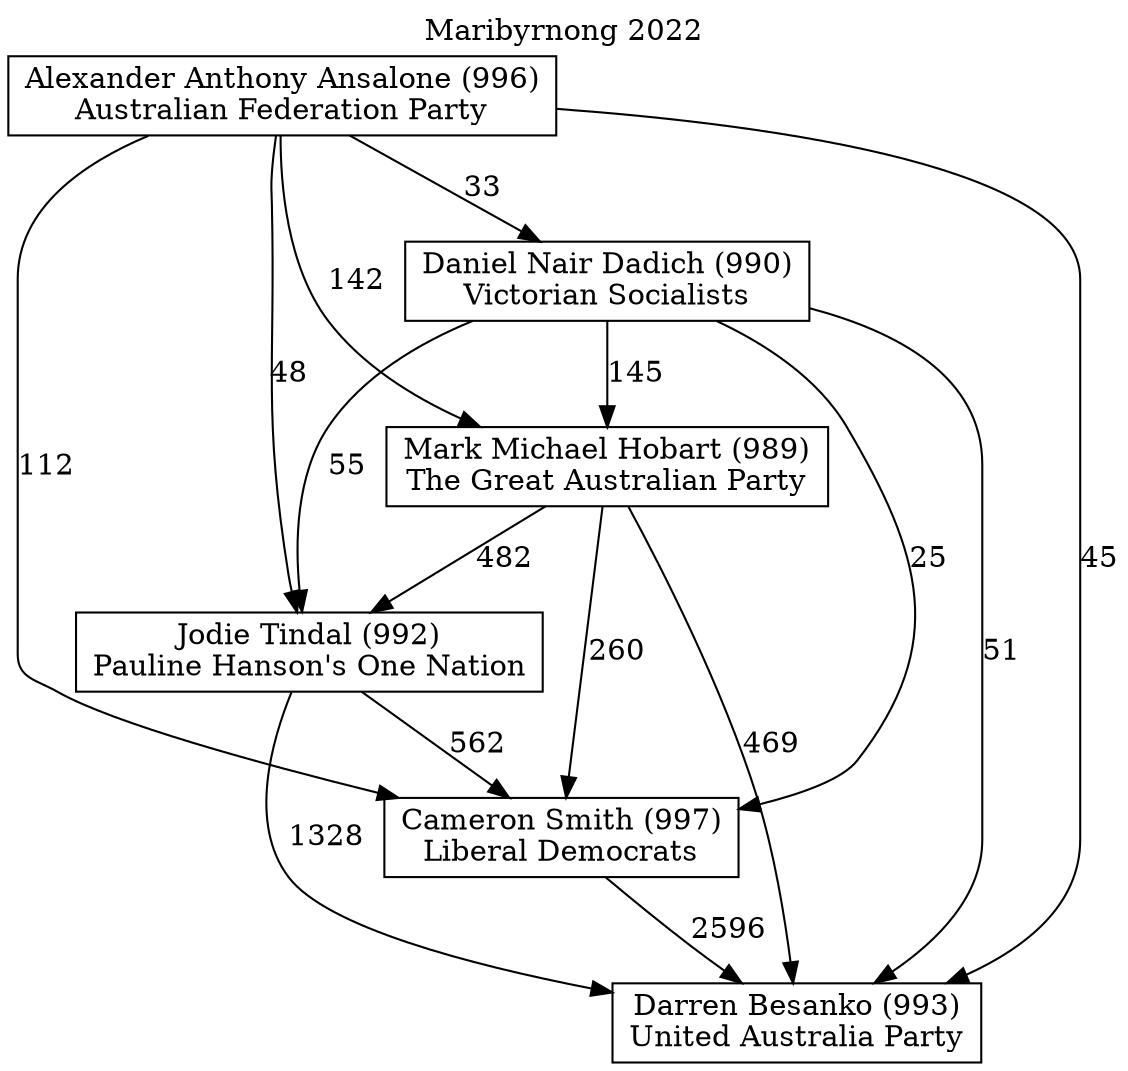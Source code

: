 // House preference flow
digraph "Darren Besanko (993)_Maribyrnong_2022" {
	graph [label="Maribyrnong 2022" labelloc=t mclimit=10]
	node [shape=box]
	"Daniel Nair Dadich (990)" [label="Daniel Nair Dadich (990)
Victorian Socialists"]
	"Darren Besanko (993)" [label="Darren Besanko (993)
United Australia Party"]
	"Cameron Smith (997)" [label="Cameron Smith (997)
Liberal Democrats"]
	"Alexander Anthony Ansalone (996)" [label="Alexander Anthony Ansalone (996)
Australian Federation Party"]
	"Jodie Tindal (992)" [label="Jodie Tindal (992)
Pauline Hanson's One Nation"]
	"Mark Michael Hobart (989)" [label="Mark Michael Hobart (989)
The Great Australian Party"]
	"Alexander Anthony Ansalone (996)" -> "Cameron Smith (997)" [label=112]
	"Jodie Tindal (992)" -> "Cameron Smith (997)" [label=562]
	"Alexander Anthony Ansalone (996)" -> "Mark Michael Hobart (989)" [label=142]
	"Daniel Nair Dadich (990)" -> "Jodie Tindal (992)" [label=55]
	"Mark Michael Hobart (989)" -> "Darren Besanko (993)" [label=469]
	"Jodie Tindal (992)" -> "Darren Besanko (993)" [label=1328]
	"Daniel Nair Dadich (990)" -> "Mark Michael Hobart (989)" [label=145]
	"Mark Michael Hobart (989)" -> "Cameron Smith (997)" [label=260]
	"Alexander Anthony Ansalone (996)" -> "Jodie Tindal (992)" [label=48]
	"Daniel Nair Dadich (990)" -> "Cameron Smith (997)" [label=25]
	"Daniel Nair Dadich (990)" -> "Darren Besanko (993)" [label=51]
	"Cameron Smith (997)" -> "Darren Besanko (993)" [label=2596]
	"Mark Michael Hobart (989)" -> "Jodie Tindal (992)" [label=482]
	"Alexander Anthony Ansalone (996)" -> "Darren Besanko (993)" [label=45]
	"Alexander Anthony Ansalone (996)" -> "Daniel Nair Dadich (990)" [label=33]
}
